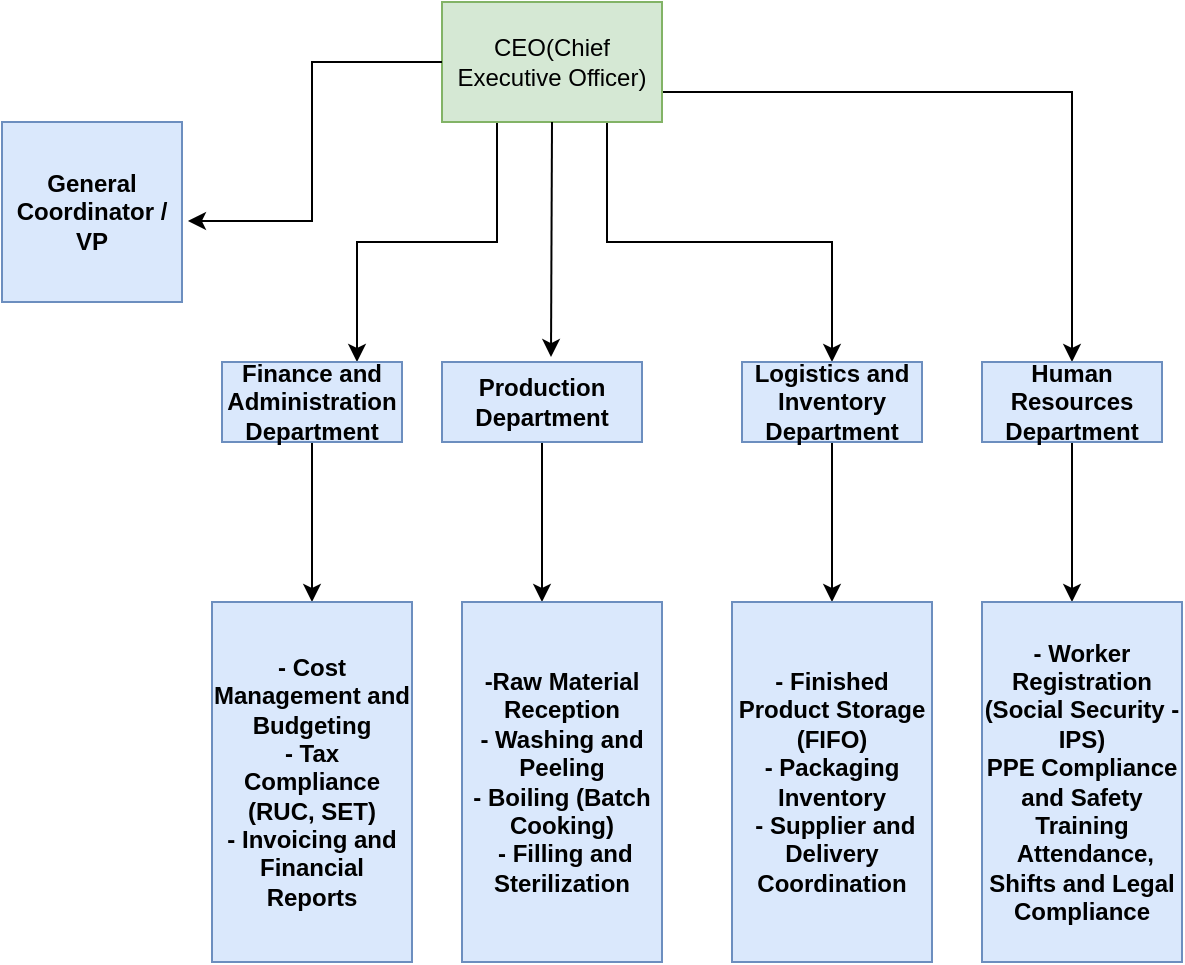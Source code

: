 <mxfile version="27.1.6">
  <diagram name="Page-1" id="KBXy0vLBavp2CHmax5p8">
    <mxGraphModel dx="1013" dy="653" grid="1" gridSize="10" guides="1" tooltips="1" connect="1" arrows="1" fold="1" page="1" pageScale="1" pageWidth="850" pageHeight="1100" math="0" shadow="0">
      <root>
        <mxCell id="0" />
        <mxCell id="1" parent="0" />
        <mxCell id="Q6oAmHL27UJHbprLm61I-14" style="edgeStyle=orthogonalEdgeStyle;rounded=0;orthogonalLoop=1;jettySize=auto;html=1;exitX=0.75;exitY=1;exitDx=0;exitDy=0;entryX=0.5;entryY=0;entryDx=0;entryDy=0;" parent="1" source="Q6oAmHL27UJHbprLm61I-1" target="Q6oAmHL27UJHbprLm61I-3" edge="1">
          <mxGeometry relative="1" as="geometry" />
        </mxCell>
        <mxCell id="Q6oAmHL27UJHbprLm61I-16" style="edgeStyle=orthogonalEdgeStyle;rounded=0;orthogonalLoop=1;jettySize=auto;html=1;exitX=0.25;exitY=1;exitDx=0;exitDy=0;entryX=0.75;entryY=0;entryDx=0;entryDy=0;" parent="1" source="Q6oAmHL27UJHbprLm61I-1" target="Q6oAmHL27UJHbprLm61I-15" edge="1">
          <mxGeometry relative="1" as="geometry" />
        </mxCell>
        <mxCell id="Q6oAmHL27UJHbprLm61I-19" style="edgeStyle=orthogonalEdgeStyle;rounded=0;orthogonalLoop=1;jettySize=auto;html=1;exitX=1;exitY=0.75;exitDx=0;exitDy=0;entryX=0.5;entryY=0;entryDx=0;entryDy=0;" parent="1" source="Q6oAmHL27UJHbprLm61I-1" target="Q6oAmHL27UJHbprLm61I-17" edge="1">
          <mxGeometry relative="1" as="geometry" />
        </mxCell>
        <mxCell id="Q6oAmHL27UJHbprLm61I-1" value="CEO(Chief Executive Officer)" style="rounded=0;whiteSpace=wrap;html=1;fillColor=#d5e8d4;strokeColor=#82b366;" parent="1" vertex="1">
          <mxGeometry x="330" y="60" width="110" height="60" as="geometry" />
        </mxCell>
        <mxCell id="Q6oAmHL27UJHbprLm61I-26" style="edgeStyle=orthogonalEdgeStyle;rounded=0;orthogonalLoop=1;jettySize=auto;html=1;exitX=0.5;exitY=1;exitDx=0;exitDy=0;" parent="1" source="Q6oAmHL27UJHbprLm61I-2" edge="1">
          <mxGeometry relative="1" as="geometry">
            <mxPoint x="380" y="360" as="targetPoint" />
          </mxGeometry>
        </mxCell>
        <mxCell id="Q6oAmHL27UJHbprLm61I-2" value="Production Department" style="rounded=0;whiteSpace=wrap;html=1;fontStyle=1;fillColor=#dae8fc;strokeColor=#6c8ebf;" parent="1" vertex="1">
          <mxGeometry x="330" y="240" width="100" height="40" as="geometry" />
        </mxCell>
        <mxCell id="Q6oAmHL27UJHbprLm61I-27" style="edgeStyle=orthogonalEdgeStyle;rounded=0;orthogonalLoop=1;jettySize=auto;html=1;exitX=0.5;exitY=1;exitDx=0;exitDy=0;" parent="1" source="Q6oAmHL27UJHbprLm61I-3" edge="1">
          <mxGeometry relative="1" as="geometry">
            <mxPoint x="525" y="360" as="targetPoint" />
          </mxGeometry>
        </mxCell>
        <mxCell id="Q6oAmHL27UJHbprLm61I-3" value="&lt;b&gt;Logistics and Inventory Department&lt;/b&gt;" style="rounded=0;whiteSpace=wrap;html=1;fillColor=#dae8fc;strokeColor=#6c8ebf;" parent="1" vertex="1">
          <mxGeometry x="480" y="240" width="90" height="40" as="geometry" />
        </mxCell>
        <mxCell id="Q6oAmHL27UJHbprLm61I-4" value="&lt;b&gt;General Coordinator / VP&lt;/b&gt;" style="rounded=0;whiteSpace=wrap;html=1;fillColor=#dae8fc;strokeColor=#6c8ebf;" parent="1" vertex="1">
          <mxGeometry x="110" y="120" width="90" height="90" as="geometry" />
        </mxCell>
        <mxCell id="Q6oAmHL27UJHbprLm61I-8" value="" style="endArrow=classic;html=1;rounded=0;exitX=0.5;exitY=1;exitDx=0;exitDy=0;entryX=0.545;entryY=-0.062;entryDx=0;entryDy=0;entryPerimeter=0;" parent="1" source="Q6oAmHL27UJHbprLm61I-1" target="Q6oAmHL27UJHbprLm61I-2" edge="1">
          <mxGeometry width="50" height="50" relative="1" as="geometry">
            <mxPoint x="384.5" y="140" as="sourcePoint" />
            <mxPoint x="384.5" y="220" as="targetPoint" />
          </mxGeometry>
        </mxCell>
        <mxCell id="Q6oAmHL27UJHbprLm61I-25" style="edgeStyle=orthogonalEdgeStyle;rounded=0;orthogonalLoop=1;jettySize=auto;html=1;exitX=0.5;exitY=1;exitDx=0;exitDy=0;" parent="1" source="Q6oAmHL27UJHbprLm61I-15" edge="1">
          <mxGeometry relative="1" as="geometry">
            <mxPoint x="265" y="360" as="targetPoint" />
          </mxGeometry>
        </mxCell>
        <mxCell id="Q6oAmHL27UJHbprLm61I-15" value="&lt;b&gt;Finance and Administration Department&lt;/b&gt;" style="rounded=0;whiteSpace=wrap;html=1;fillColor=#dae8fc;strokeColor=#6c8ebf;" parent="1" vertex="1">
          <mxGeometry x="220" y="240" width="90" height="40" as="geometry" />
        </mxCell>
        <mxCell id="Q6oAmHL27UJHbprLm61I-29" style="edgeStyle=orthogonalEdgeStyle;rounded=0;orthogonalLoop=1;jettySize=auto;html=1;exitX=0.5;exitY=1;exitDx=0;exitDy=0;" parent="1" source="Q6oAmHL27UJHbprLm61I-17" edge="1">
          <mxGeometry relative="1" as="geometry">
            <mxPoint x="645" y="360" as="targetPoint" />
          </mxGeometry>
        </mxCell>
        <mxCell id="Q6oAmHL27UJHbprLm61I-17" value="&lt;b&gt;Human Resources Department&lt;/b&gt;" style="rounded=0;whiteSpace=wrap;html=1;fillColor=#dae8fc;strokeColor=#6c8ebf;" parent="1" vertex="1">
          <mxGeometry x="600" y="240" width="90" height="40" as="geometry" />
        </mxCell>
        <mxCell id="Q6oAmHL27UJHbprLm61I-20" style="edgeStyle=orthogonalEdgeStyle;rounded=0;orthogonalLoop=1;jettySize=auto;html=1;exitX=0;exitY=0.5;exitDx=0;exitDy=0;entryX=1.033;entryY=0.55;entryDx=0;entryDy=0;entryPerimeter=0;" parent="1" source="Q6oAmHL27UJHbprLm61I-1" target="Q6oAmHL27UJHbprLm61I-4" edge="1">
          <mxGeometry relative="1" as="geometry" />
        </mxCell>
        <mxCell id="Q6oAmHL27UJHbprLm61I-31" value="&lt;div&gt;&lt;b&gt;- Cost Management and Budgeting&lt;/b&gt;&lt;/div&gt;&lt;div&gt;&lt;b&gt;- Tax Compliance (RUC, SET)&lt;/b&gt;&lt;/div&gt;&lt;div&gt;&lt;b&gt;- Invoicing and Financial Reports&lt;/b&gt;&lt;/div&gt;" style="rounded=0;whiteSpace=wrap;html=1;fillColor=#dae8fc;strokeColor=#6c8ebf;" parent="1" vertex="1">
          <mxGeometry x="215" y="360" width="100" height="180" as="geometry" />
        </mxCell>
        <mxCell id="Q6oAmHL27UJHbprLm61I-32" value="&lt;div&gt;&lt;b&gt;-Raw Material Reception&lt;/b&gt;&lt;/div&gt;&lt;div&gt;&lt;b&gt;- Washing and Peeling&lt;/b&gt;&lt;/div&gt;&lt;div&gt;&lt;b&gt;- Boiling (Batch Cooking)&lt;/b&gt;&lt;/div&gt;&lt;div&gt;&lt;b&gt;&amp;nbsp;- Filling and Sterilization&lt;/b&gt;&lt;/div&gt;" style="rounded=0;whiteSpace=wrap;html=1;fillColor=#dae8fc;strokeColor=#6c8ebf;" parent="1" vertex="1">
          <mxGeometry x="340" y="360" width="100" height="180" as="geometry" />
        </mxCell>
        <mxCell id="Q6oAmHL27UJHbprLm61I-33" value="&lt;div&gt;&lt;b&gt;- Finished Product Storage (FIFO)&lt;/b&gt;&lt;/div&gt;&lt;div&gt;&lt;b&gt;- Packaging Inventory&lt;/b&gt;&lt;/div&gt;&lt;div&gt;&lt;b&gt;&amp;nbsp;- Supplier and Delivery Coordination&lt;/b&gt;&lt;/div&gt;" style="rounded=0;whiteSpace=wrap;html=1;fillColor=#dae8fc;strokeColor=#6c8ebf;" parent="1" vertex="1">
          <mxGeometry x="475" y="360" width="100" height="180" as="geometry" />
        </mxCell>
        <mxCell id="Q6oAmHL27UJHbprLm61I-34" value="&lt;div&gt;&lt;b&gt;- Worker Registration (Social Security - IPS)&lt;/b&gt;&lt;/div&gt;&lt;div&gt;&lt;b&gt;PPE Compliance and Safety Training&lt;/b&gt;&lt;/div&gt;&lt;div&gt;&lt;b&gt;&amp;nbsp;Attendance, Shifts and Legal Compliance&lt;/b&gt;&lt;/div&gt;" style="rounded=0;whiteSpace=wrap;html=1;fillColor=#dae8fc;strokeColor=#6c8ebf;" parent="1" vertex="1">
          <mxGeometry x="600" y="360" width="100" height="180" as="geometry" />
        </mxCell>
      </root>
    </mxGraphModel>
  </diagram>
</mxfile>
